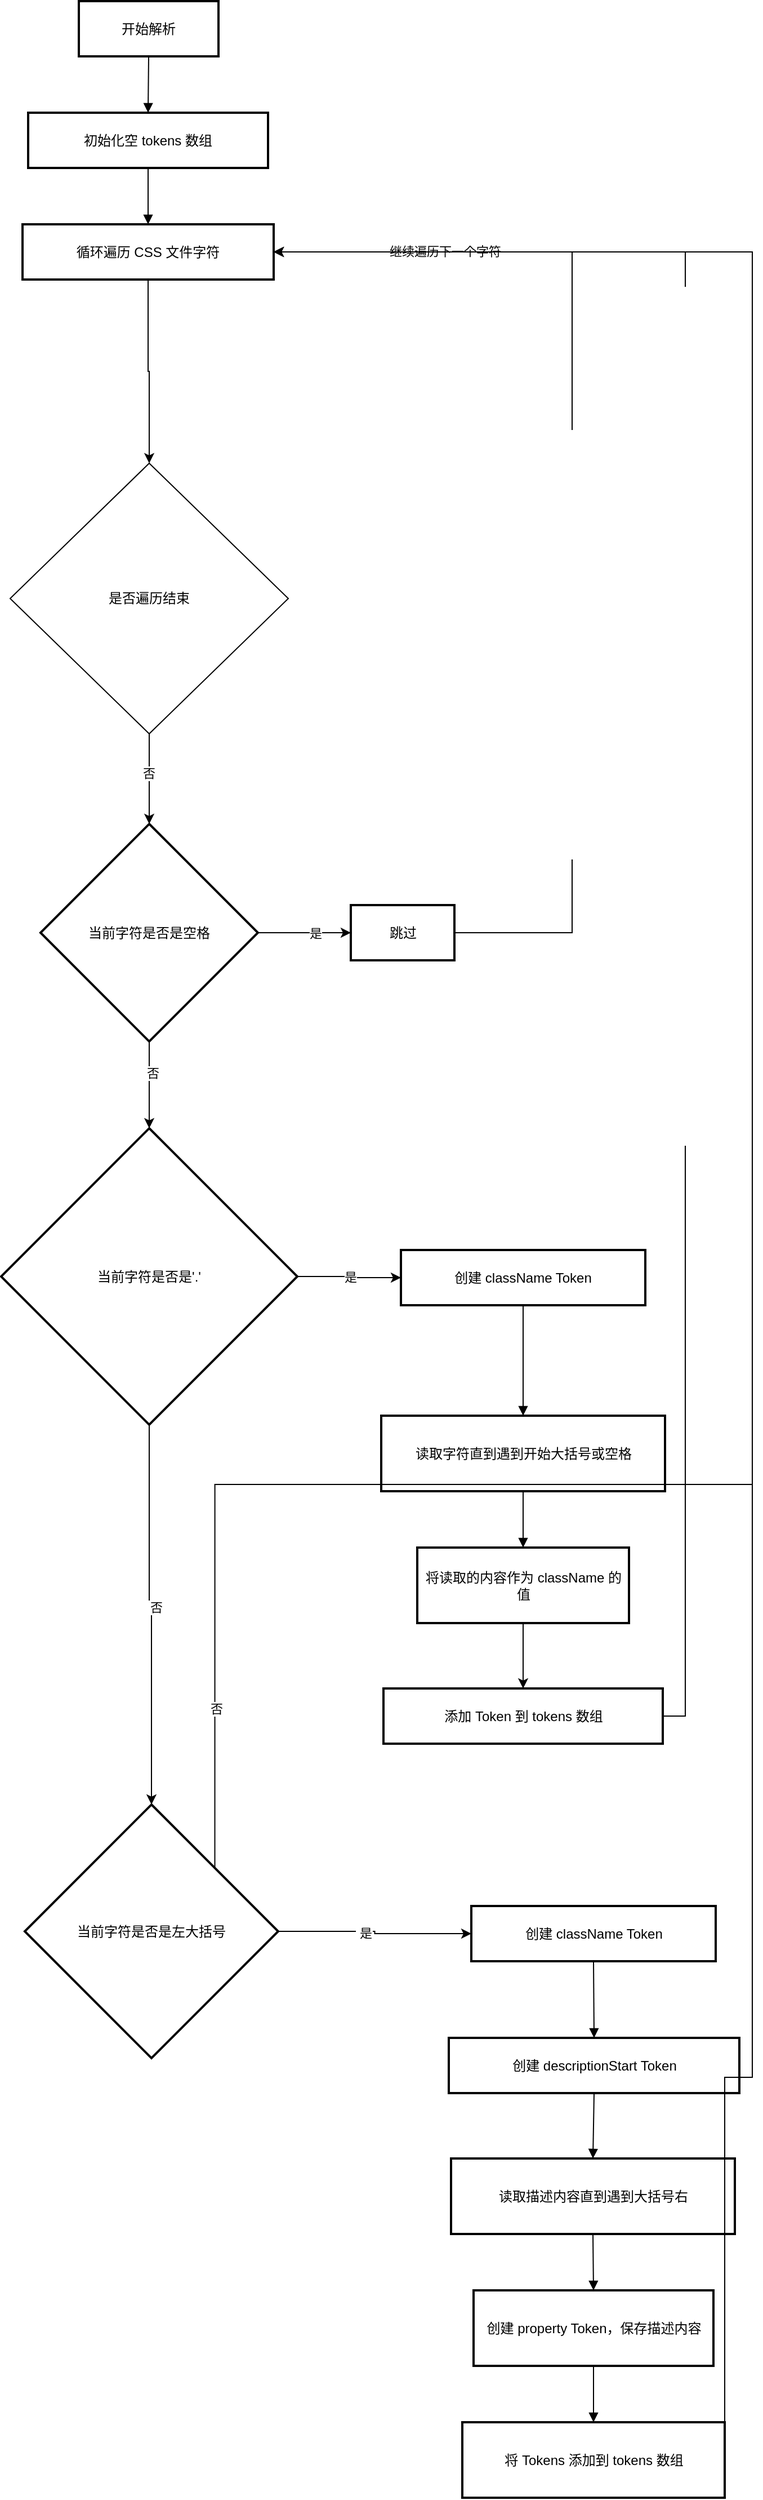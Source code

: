 <mxfile version="24.7.16">
  <diagram name="Page-1" id="VpptnMwDxTGjz2HUDjfg">
    <mxGraphModel dx="2765" dy="1572" grid="1" gridSize="10" guides="1" tooltips="1" connect="1" arrows="1" fold="1" page="1" pageScale="1" pageWidth="850" pageHeight="1100" math="0" shadow="0">
      <root>
        <mxCell id="0" />
        <mxCell id="1" parent="0" />
        <mxCell id="oAxIsrdEUCZF9UECZQZN-1" value="开始解析" style="whiteSpace=wrap;strokeWidth=2;" vertex="1" parent="1">
          <mxGeometry x="92" y="20" width="124" height="49" as="geometry" />
        </mxCell>
        <mxCell id="oAxIsrdEUCZF9UECZQZN-2" value="初始化空 tokens 数组" style="whiteSpace=wrap;strokeWidth=2;" vertex="1" parent="1">
          <mxGeometry x="47" y="119" width="213" height="49" as="geometry" />
        </mxCell>
        <mxCell id="oAxIsrdEUCZF9UECZQZN-60" style="edgeStyle=orthogonalEdgeStyle;rounded=0;orthogonalLoop=1;jettySize=auto;html=1;" edge="1" parent="1" source="oAxIsrdEUCZF9UECZQZN-3" target="oAxIsrdEUCZF9UECZQZN-57">
          <mxGeometry relative="1" as="geometry" />
        </mxCell>
        <mxCell id="oAxIsrdEUCZF9UECZQZN-3" value="循环遍历 CSS 文件字符" style="whiteSpace=wrap;strokeWidth=2;" vertex="1" parent="1">
          <mxGeometry x="42" y="218" width="223" height="49" as="geometry" />
        </mxCell>
        <mxCell id="oAxIsrdEUCZF9UECZQZN-39" style="edgeStyle=orthogonalEdgeStyle;rounded=0;orthogonalLoop=1;jettySize=auto;html=1;exitX=1;exitY=0.5;exitDx=0;exitDy=0;entryX=0;entryY=0.5;entryDx=0;entryDy=0;" edge="1" parent="1" source="oAxIsrdEUCZF9UECZQZN-4" target="oAxIsrdEUCZF9UECZQZN-5">
          <mxGeometry relative="1" as="geometry" />
        </mxCell>
        <mxCell id="oAxIsrdEUCZF9UECZQZN-40" value="是" style="edgeLabel;html=1;align=center;verticalAlign=middle;resizable=0;points=[];" vertex="1" connectable="0" parent="oAxIsrdEUCZF9UECZQZN-39">
          <mxGeometry x="0.217" y="1" relative="1" as="geometry">
            <mxPoint x="1" y="1" as="offset" />
          </mxGeometry>
        </mxCell>
        <mxCell id="oAxIsrdEUCZF9UECZQZN-41" style="edgeStyle=orthogonalEdgeStyle;rounded=0;orthogonalLoop=1;jettySize=auto;html=1;exitX=0.5;exitY=1;exitDx=0;exitDy=0;" edge="1" parent="1" source="oAxIsrdEUCZF9UECZQZN-4" target="oAxIsrdEUCZF9UECZQZN-6">
          <mxGeometry relative="1" as="geometry" />
        </mxCell>
        <mxCell id="oAxIsrdEUCZF9UECZQZN-42" value="&amp;nbsp;否" style="edgeLabel;html=1;align=center;verticalAlign=middle;resizable=0;points=[];" vertex="1" connectable="0" parent="oAxIsrdEUCZF9UECZQZN-41">
          <mxGeometry x="-0.273" y="1" relative="1" as="geometry">
            <mxPoint as="offset" />
          </mxGeometry>
        </mxCell>
        <mxCell id="oAxIsrdEUCZF9UECZQZN-4" value="当前字符是否是空格" style="rhombus;strokeWidth=2;whiteSpace=wrap;" vertex="1" parent="1">
          <mxGeometry x="58" y="750" width="193" height="193" as="geometry" />
        </mxCell>
        <mxCell id="oAxIsrdEUCZF9UECZQZN-37" style="edgeStyle=orthogonalEdgeStyle;rounded=0;orthogonalLoop=1;jettySize=auto;html=1;exitX=1;exitY=0.5;exitDx=0;exitDy=0;entryX=1;entryY=0.5;entryDx=0;entryDy=0;" edge="1" parent="1" source="oAxIsrdEUCZF9UECZQZN-5" target="oAxIsrdEUCZF9UECZQZN-3">
          <mxGeometry relative="1" as="geometry">
            <mxPoint x="290" y="744.5" as="sourcePoint" />
            <mxPoint x="355" y="242.5" as="targetPoint" />
            <Array as="points">
              <mxPoint x="530" y="847" />
              <mxPoint x="530" y="243" />
            </Array>
          </mxGeometry>
        </mxCell>
        <mxCell id="oAxIsrdEUCZF9UECZQZN-5" value="跳过" style="whiteSpace=wrap;strokeWidth=2;" vertex="1" parent="1">
          <mxGeometry x="333.5" y="822" width="92" height="49" as="geometry" />
        </mxCell>
        <mxCell id="oAxIsrdEUCZF9UECZQZN-44" value="是" style="edgeStyle=orthogonalEdgeStyle;rounded=0;orthogonalLoop=1;jettySize=auto;html=1;exitX=1;exitY=0.5;exitDx=0;exitDy=0;entryX=0;entryY=0.5;entryDx=0;entryDy=0;" edge="1" parent="1" source="oAxIsrdEUCZF9UECZQZN-6" target="oAxIsrdEUCZF9UECZQZN-7">
          <mxGeometry relative="1" as="geometry">
            <Array as="points">
              <mxPoint x="332.5" y="1152" />
              <mxPoint x="332.5" y="1153" />
            </Array>
          </mxGeometry>
        </mxCell>
        <mxCell id="oAxIsrdEUCZF9UECZQZN-45" style="edgeStyle=orthogonalEdgeStyle;rounded=0;orthogonalLoop=1;jettySize=auto;html=1;exitX=0.5;exitY=1;exitDx=0;exitDy=0;" edge="1" parent="1" source="oAxIsrdEUCZF9UECZQZN-6" target="oAxIsrdEUCZF9UECZQZN-11">
          <mxGeometry relative="1" as="geometry" />
        </mxCell>
        <mxCell id="oAxIsrdEUCZF9UECZQZN-46" value="&amp;nbsp;否" style="edgeLabel;html=1;align=center;verticalAlign=middle;resizable=0;points=[];" vertex="1" connectable="0" parent="oAxIsrdEUCZF9UECZQZN-45">
          <mxGeometry x="-0.044" y="4" relative="1" as="geometry">
            <mxPoint as="offset" />
          </mxGeometry>
        </mxCell>
        <mxCell id="oAxIsrdEUCZF9UECZQZN-6" value="当前字符是否是&#39;.&#39;" style="rhombus;strokeWidth=2;whiteSpace=wrap;" vertex="1" parent="1">
          <mxGeometry x="23" y="1020" width="263" height="263" as="geometry" />
        </mxCell>
        <mxCell id="oAxIsrdEUCZF9UECZQZN-7" value="创建 className Token" style="whiteSpace=wrap;strokeWidth=2;" vertex="1" parent="1">
          <mxGeometry x="378" y="1128" width="217" height="49" as="geometry" />
        </mxCell>
        <mxCell id="oAxIsrdEUCZF9UECZQZN-8" value="读取字符直到遇到开始大括号或空格" style="whiteSpace=wrap;strokeWidth=2;" vertex="1" parent="1">
          <mxGeometry x="360.5" y="1275" width="252" height="67" as="geometry" />
        </mxCell>
        <mxCell id="oAxIsrdEUCZF9UECZQZN-43" style="edgeStyle=orthogonalEdgeStyle;rounded=0;orthogonalLoop=1;jettySize=auto;html=1;exitX=0.5;exitY=1;exitDx=0;exitDy=0;" edge="1" parent="1" source="oAxIsrdEUCZF9UECZQZN-9" target="oAxIsrdEUCZF9UECZQZN-10">
          <mxGeometry relative="1" as="geometry" />
        </mxCell>
        <mxCell id="oAxIsrdEUCZF9UECZQZN-9" value="将读取的内容作为 className 的值" style="whiteSpace=wrap;strokeWidth=2;" vertex="1" parent="1">
          <mxGeometry x="392.5" y="1392" width="188" height="67" as="geometry" />
        </mxCell>
        <mxCell id="oAxIsrdEUCZF9UECZQZN-47" style="edgeStyle=orthogonalEdgeStyle;rounded=0;orthogonalLoop=1;jettySize=auto;html=1;exitX=1;exitY=0.5;exitDx=0;exitDy=0;entryX=1;entryY=0.5;entryDx=0;entryDy=0;" edge="1" parent="1" source="oAxIsrdEUCZF9UECZQZN-10" target="oAxIsrdEUCZF9UECZQZN-3">
          <mxGeometry relative="1" as="geometry">
            <mxPoint x="700" y="238" as="targetPoint" />
            <mxPoint x="1040" y="1201.5" as="sourcePoint" />
          </mxGeometry>
        </mxCell>
        <mxCell id="oAxIsrdEUCZF9UECZQZN-48" value="继续遍历下一个字符" style="edgeLabel;html=1;align=center;verticalAlign=middle;resizable=0;points=[];" vertex="1" connectable="0" parent="oAxIsrdEUCZF9UECZQZN-47">
          <mxGeometry x="0.82" y="-1" relative="1" as="geometry">
            <mxPoint as="offset" />
          </mxGeometry>
        </mxCell>
        <mxCell id="oAxIsrdEUCZF9UECZQZN-10" value="添加 Token 到 tokens 数组" style="whiteSpace=wrap;strokeWidth=2;" vertex="1" parent="1">
          <mxGeometry x="362.5" y="1517" width="248" height="49" as="geometry" />
        </mxCell>
        <mxCell id="oAxIsrdEUCZF9UECZQZN-49" style="edgeStyle=orthogonalEdgeStyle;rounded=0;orthogonalLoop=1;jettySize=auto;html=1;exitX=1;exitY=0.5;exitDx=0;exitDy=0;entryX=0;entryY=0.5;entryDx=0;entryDy=0;" edge="1" parent="1" source="oAxIsrdEUCZF9UECZQZN-11" target="oAxIsrdEUCZF9UECZQZN-12">
          <mxGeometry relative="1" as="geometry" />
        </mxCell>
        <mxCell id="oAxIsrdEUCZF9UECZQZN-56" value="&amp;nbsp;是" style="edgeLabel;html=1;align=center;verticalAlign=middle;resizable=0;points=[];" vertex="1" connectable="0" parent="oAxIsrdEUCZF9UECZQZN-49">
          <mxGeometry x="-0.129" y="-1" relative="1" as="geometry">
            <mxPoint as="offset" />
          </mxGeometry>
        </mxCell>
        <mxCell id="oAxIsrdEUCZF9UECZQZN-54" style="edgeStyle=orthogonalEdgeStyle;rounded=0;orthogonalLoop=1;jettySize=auto;html=1;exitX=1;exitY=0;exitDx=0;exitDy=0;entryX=1;entryY=0.5;entryDx=0;entryDy=0;" edge="1" parent="1" source="oAxIsrdEUCZF9UECZQZN-11" target="oAxIsrdEUCZF9UECZQZN-3">
          <mxGeometry relative="1" as="geometry">
            <Array as="points">
              <mxPoint x="690" y="1336" />
              <mxPoint x="690" y="243" />
            </Array>
          </mxGeometry>
        </mxCell>
        <mxCell id="oAxIsrdEUCZF9UECZQZN-55" value="否" style="edgeLabel;html=1;align=center;verticalAlign=middle;resizable=0;points=[];" vertex="1" connectable="0" parent="oAxIsrdEUCZF9UECZQZN-54">
          <mxGeometry x="-0.879" y="-1" relative="1" as="geometry">
            <mxPoint as="offset" />
          </mxGeometry>
        </mxCell>
        <mxCell id="oAxIsrdEUCZF9UECZQZN-11" value="当前字符是否是左大括号" style="rhombus;strokeWidth=2;whiteSpace=wrap;" vertex="1" parent="1">
          <mxGeometry x="44" y="1620" width="225" height="225" as="geometry" />
        </mxCell>
        <mxCell id="oAxIsrdEUCZF9UECZQZN-12" value="创建 className Token" style="whiteSpace=wrap;strokeWidth=2;" vertex="1" parent="1">
          <mxGeometry x="440.5" y="1710" width="217" height="49" as="geometry" />
        </mxCell>
        <mxCell id="oAxIsrdEUCZF9UECZQZN-13" value="创建 descriptionStart Token" style="whiteSpace=wrap;strokeWidth=2;" vertex="1" parent="1">
          <mxGeometry x="420.5" y="1827" width="258" height="49" as="geometry" />
        </mxCell>
        <mxCell id="oAxIsrdEUCZF9UECZQZN-14" value="读取描述内容直到遇到大括号右" style="whiteSpace=wrap;strokeWidth=2;" vertex="1" parent="1">
          <mxGeometry x="422.5" y="1934" width="252" height="67" as="geometry" />
        </mxCell>
        <mxCell id="oAxIsrdEUCZF9UECZQZN-15" value="创建 property Token，保存描述内容" style="whiteSpace=wrap;strokeWidth=2;" vertex="1" parent="1">
          <mxGeometry x="442.5" y="2051" width="213" height="67" as="geometry" />
        </mxCell>
        <mxCell id="oAxIsrdEUCZF9UECZQZN-50" style="edgeStyle=orthogonalEdgeStyle;rounded=0;orthogonalLoop=1;jettySize=auto;html=1;exitX=1;exitY=0.5;exitDx=0;exitDy=0;entryX=1;entryY=0.5;entryDx=0;entryDy=0;" edge="1" parent="1" source="oAxIsrdEUCZF9UECZQZN-16" target="oAxIsrdEUCZF9UECZQZN-3">
          <mxGeometry relative="1" as="geometry">
            <Array as="points">
              <mxPoint x="690" y="1862" />
              <mxPoint x="690" y="243" />
            </Array>
          </mxGeometry>
        </mxCell>
        <mxCell id="oAxIsrdEUCZF9UECZQZN-16" value="将 Tokens 添加到 tokens 数组" style="whiteSpace=wrap;strokeWidth=2;" vertex="1" parent="1">
          <mxGeometry x="432.5" y="2168" width="233" height="67" as="geometry" />
        </mxCell>
        <mxCell id="oAxIsrdEUCZF9UECZQZN-17" value="" style="curved=1;startArrow=none;endArrow=block;exitX=0.5;exitY=1;entryX=0.5;entryY=0;rounded=0;" edge="1" parent="1" source="oAxIsrdEUCZF9UECZQZN-1" target="oAxIsrdEUCZF9UECZQZN-2">
          <mxGeometry relative="1" as="geometry">
            <Array as="points" />
          </mxGeometry>
        </mxCell>
        <mxCell id="oAxIsrdEUCZF9UECZQZN-18" value="" style="curved=1;startArrow=none;endArrow=block;exitX=0.5;exitY=1;entryX=0.5;entryY=0;rounded=0;" edge="1" parent="1" source="oAxIsrdEUCZF9UECZQZN-2" target="oAxIsrdEUCZF9UECZQZN-3">
          <mxGeometry relative="1" as="geometry">
            <Array as="points" />
          </mxGeometry>
        </mxCell>
        <mxCell id="oAxIsrdEUCZF9UECZQZN-24" value="" style="curved=1;startArrow=none;endArrow=block;exitX=0.5;exitY=1.01;entryX=0.5;entryY=0;rounded=0;" edge="1" parent="1" source="oAxIsrdEUCZF9UECZQZN-7" target="oAxIsrdEUCZF9UECZQZN-8">
          <mxGeometry relative="1" as="geometry">
            <Array as="points" />
          </mxGeometry>
        </mxCell>
        <mxCell id="oAxIsrdEUCZF9UECZQZN-25" value="" style="curved=1;startArrow=none;endArrow=block;exitX=0.5;exitY=1;entryX=0.5;entryY=0;rounded=0;" edge="1" parent="1" source="oAxIsrdEUCZF9UECZQZN-8" target="oAxIsrdEUCZF9UECZQZN-9">
          <mxGeometry relative="1" as="geometry">
            <Array as="points" />
          </mxGeometry>
        </mxCell>
        <mxCell id="oAxIsrdEUCZF9UECZQZN-30" value="" style="curved=1;startArrow=none;endArrow=block;exitX=0.5;exitY=1;entryX=0.5;entryY=-0.01;rounded=0;" edge="1" parent="1" source="oAxIsrdEUCZF9UECZQZN-12" target="oAxIsrdEUCZF9UECZQZN-13">
          <mxGeometry relative="1" as="geometry">
            <Array as="points" />
          </mxGeometry>
        </mxCell>
        <mxCell id="oAxIsrdEUCZF9UECZQZN-31" value="" style="curved=1;startArrow=none;endArrow=block;exitX=0.5;exitY=0.99;entryX=0.5;entryY=0.01;rounded=0;" edge="1" parent="1" source="oAxIsrdEUCZF9UECZQZN-13" target="oAxIsrdEUCZF9UECZQZN-14">
          <mxGeometry relative="1" as="geometry">
            <Array as="points" />
          </mxGeometry>
        </mxCell>
        <mxCell id="oAxIsrdEUCZF9UECZQZN-32" value="" style="curved=1;startArrow=none;endArrow=block;exitX=0.5;exitY=1;entryX=0.5;entryY=0;rounded=0;" edge="1" parent="1" source="oAxIsrdEUCZF9UECZQZN-14" target="oAxIsrdEUCZF9UECZQZN-15">
          <mxGeometry relative="1" as="geometry">
            <Array as="points" />
          </mxGeometry>
        </mxCell>
        <mxCell id="oAxIsrdEUCZF9UECZQZN-33" value="" style="curved=1;startArrow=none;endArrow=block;exitX=0.5;exitY=1;entryX=0.5;entryY=0;rounded=0;" edge="1" parent="1" source="oAxIsrdEUCZF9UECZQZN-15" target="oAxIsrdEUCZF9UECZQZN-16">
          <mxGeometry relative="1" as="geometry">
            <Array as="points" />
          </mxGeometry>
        </mxCell>
        <mxCell id="oAxIsrdEUCZF9UECZQZN-58" style="edgeStyle=orthogonalEdgeStyle;rounded=0;orthogonalLoop=1;jettySize=auto;html=1;" edge="1" parent="1" source="oAxIsrdEUCZF9UECZQZN-57" target="oAxIsrdEUCZF9UECZQZN-4">
          <mxGeometry relative="1" as="geometry" />
        </mxCell>
        <mxCell id="oAxIsrdEUCZF9UECZQZN-59" value="否" style="edgeLabel;html=1;align=center;verticalAlign=middle;resizable=0;points=[];" vertex="1" connectable="0" parent="oAxIsrdEUCZF9UECZQZN-58">
          <mxGeometry x="-0.128" y="-1" relative="1" as="geometry">
            <mxPoint as="offset" />
          </mxGeometry>
        </mxCell>
        <mxCell id="oAxIsrdEUCZF9UECZQZN-57" value="是否遍历结束" style="rhombus;whiteSpace=wrap;html=1;" vertex="1" parent="1">
          <mxGeometry x="31" y="430" width="247" height="240" as="geometry" />
        </mxCell>
      </root>
    </mxGraphModel>
  </diagram>
</mxfile>

